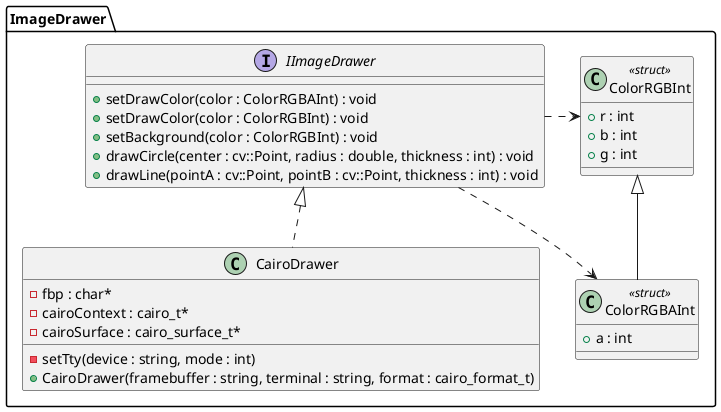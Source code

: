 @startuml

package ImageDrawer
{
    class ColorRGBInt <<struct>>
    {
        + r : int
        + b : int
        + g : int
    }

    class ColorRGBAInt <<struct>>
    {
        + a : int
    }

    interface IImageDrawer
    {
        + setDrawColor(color : ColorRGBAInt) : void
        + setDrawColor(color : ColorRGBInt) : void
        + setBackground(color : ColorRGBInt) : void
        + drawCircle(center : cv::Point, radius : double, thickness : int) : void
        + drawLine(pointA : cv::Point, pointB : cv::Point, thickness : int) : void
    }

    class CairoDrawer
    {
        - fbp : char*
        - cairoContext : cairo_t*
        - cairoSurface : cairo_surface_t*
        - setTty(device : string, mode : int)
        + CairoDrawer(framebuffer : string, terminal : string, format : cairo_format_t)
    }
}

IImageDrawer .> ColorRGBInt
IImageDrawer .> ColorRGBAInt

IImageDrawer <|.. CairoDrawer

ColorRGBInt <|-- ColorRGBAInt

@enduml